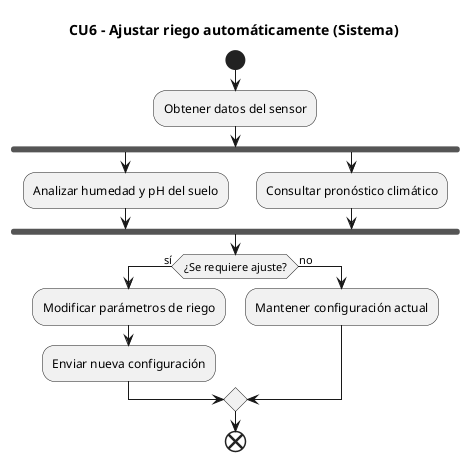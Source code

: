 @startuml

' --- estilos ---
'!include style/dark_minimal.puml

' --- diagrama ---
title CU6 - Ajustar riego automáticamente (Sistema)

|Sistema|
start
:Obtener datos del sensor;

fork
  :Analizar humedad y pH del suelo;
fork again
  :Consultar pronóstico climático;
end fork

if (¿Se requiere ajuste?) then (sí)
  :Modificar parámetros de riego;
'   object "Controlador de riego" as CR
  :Enviar nueva configuración;
'   CR --> :Confirmación de ajuste;
else (no)
  :Mantener configuración actual;
endif

end
@enduml
